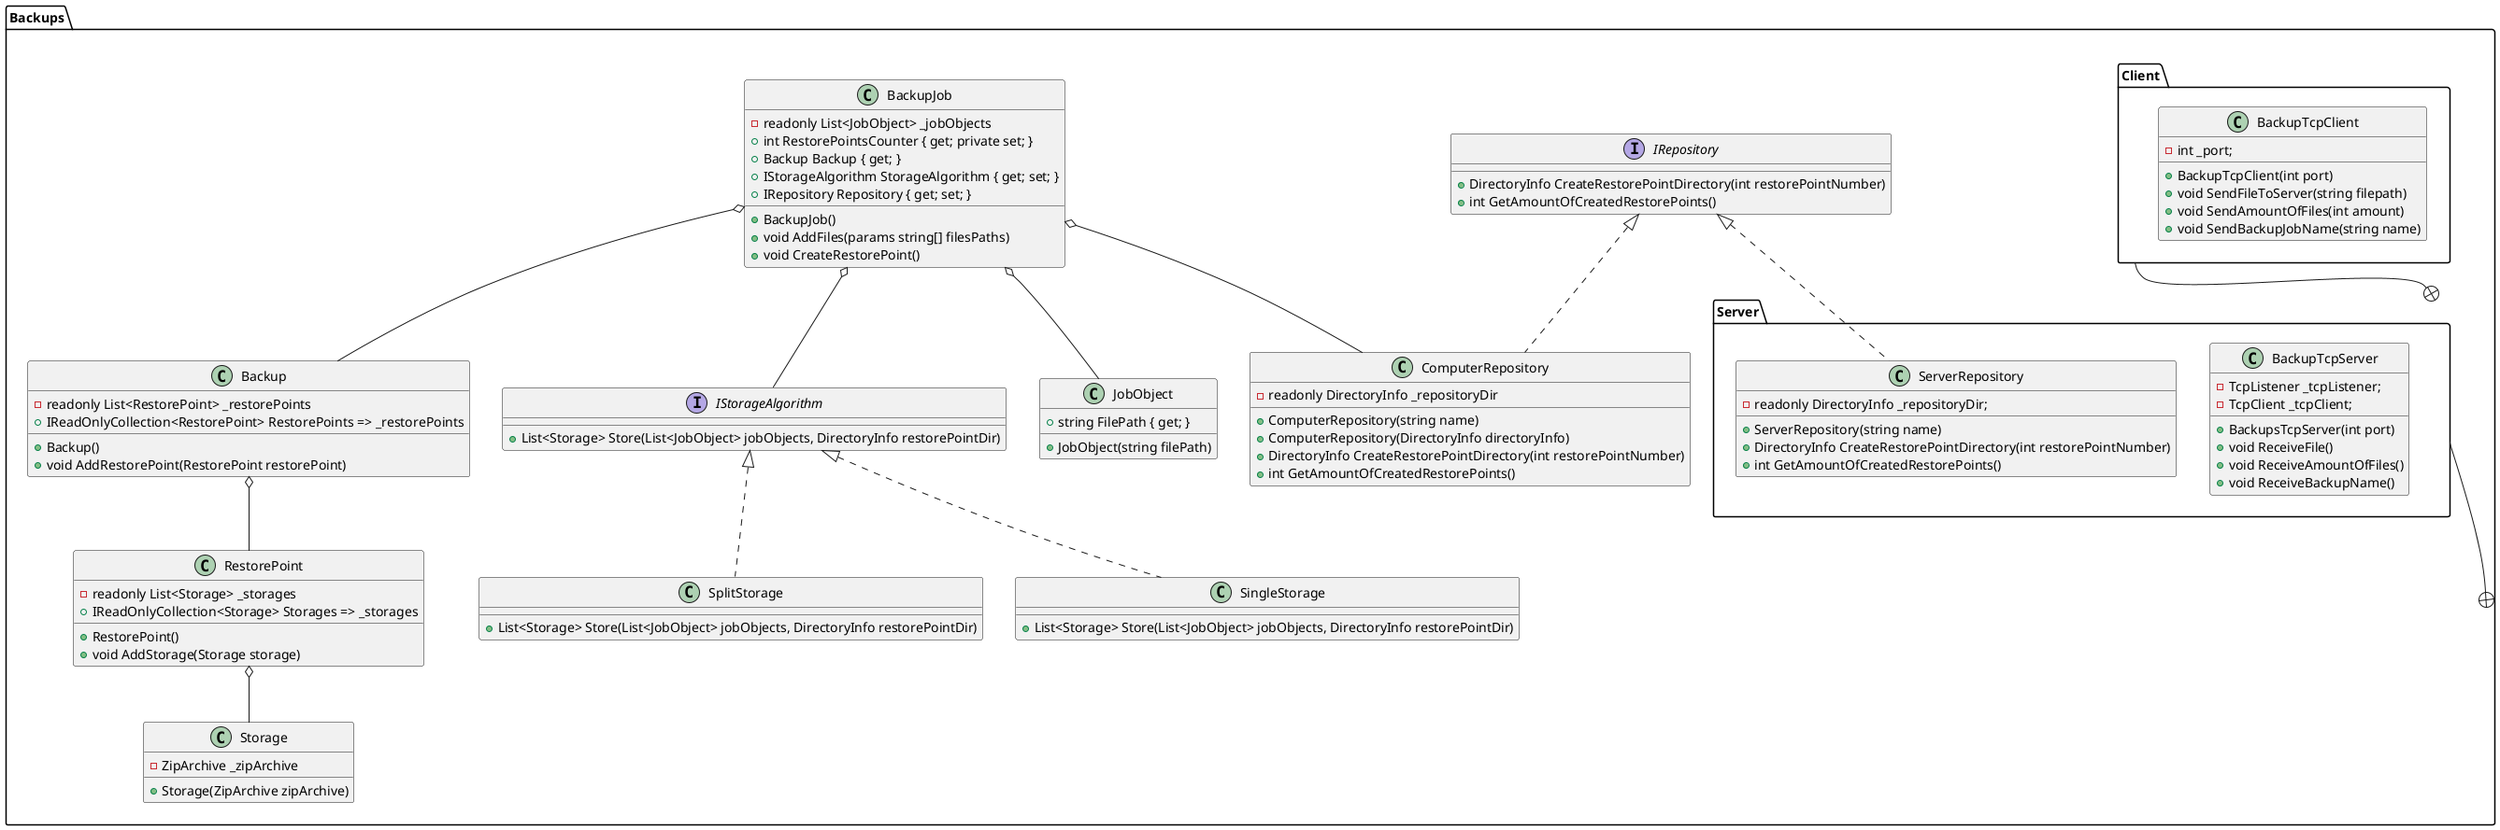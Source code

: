 ﻿@startuml

package Backups{

class Backup{
- readonly List<RestorePoint> _restorePoints
+ Backup()
+ IReadOnlyCollection<RestorePoint> RestorePoints => _restorePoints
+ void AddRestorePoint(RestorePoint restorePoint)
}

class RestorePoint{
- readonly List<Storage> _storages
+ RestorePoint()
+ IReadOnlyCollection<Storage> Storages => _storages
+ void AddStorage(Storage storage)
}

class BackupJob{
- readonly List<JobObject> _jobObjects
+ BackupJob()
+ int RestorePointsCounter { get; private set; }
+ Backup Backup { get; }
+ IStorageAlgorithm StorageAlgorithm { get; set; }
+ IRepository Repository { get; set; }
+ void AddFiles(params string[] filesPaths)
+ void CreateRestorePoint()
}

class SingleStorage{
+ List<Storage> Store(List<JobObject> jobObjects, DirectoryInfo restorePointDir)
}

class SplitStorage{
+ List<Storage> Store(List<JobObject> jobObjects, DirectoryInfo restorePointDir)
}

class Storage{
- ZipArchive _zipArchive
+ Storage(ZipArchive zipArchive)
}

class ComputerRepository{
- readonly DirectoryInfo _repositoryDir
+ ComputerRepository(string name)
+ ComputerRepository(DirectoryInfo directoryInfo)
+ DirectoryInfo CreateRestorePointDirectory(int restorePointNumber)
+ int GetAmountOfCreatedRestorePoints()
}

interface IStorageAlgorithm{
+ List<Storage> Store(List<JobObject> jobObjects, DirectoryInfo restorePointDir)
}

class JobObject{
+ JobObject(string filePath)
+ string FilePath { get; }
}

interface IRepository{
+ DirectoryInfo CreateRestorePointDirectory(int restorePointNumber)
+ int GetAmountOfCreatedRestorePoints()
}

Backup o-- RestorePoint
BackupJob o-- IStorageAlgorithm
BackupJob o-- Backup
BackupJob o-- JobObject
RestorePoint o-- Storage
IStorageAlgorithm <|.. SingleStorage
IStorageAlgorithm <|.. SplitStorage
IRepository <|.. ComputerRepository
BackupJob o-- ComputerRepository

}

package Backups.Server{
class BackupTcpServer{
- TcpListener _tcpListener;
- TcpClient _tcpClient;
+ BackupsTcpServer(int port)
+ void ReceiveFile()
+ void ReceiveAmountOfFiles()
+ void ReceiveBackupName()
}

class ServerRepository{
- readonly DirectoryInfo _repositoryDir;
+ ServerRepository(string name)
+ DirectoryInfo CreateRestorePointDirectory(int restorePointNumber)
+ int GetAmountOfCreatedRestorePoints()
}
IRepository <|.. ServerRepository
}

package Backups.Client{
class BackupTcpClient{
- int _port;
+ BackupTcpClient(int port)
+ void SendFileToServer(string filepath)
+ void SendAmountOfFiles(int amount)
+ void SendBackupJobName(string name)
}
}

Backups.Client --+ Backups.Server
Backups.Server --+ Backups

@enduml